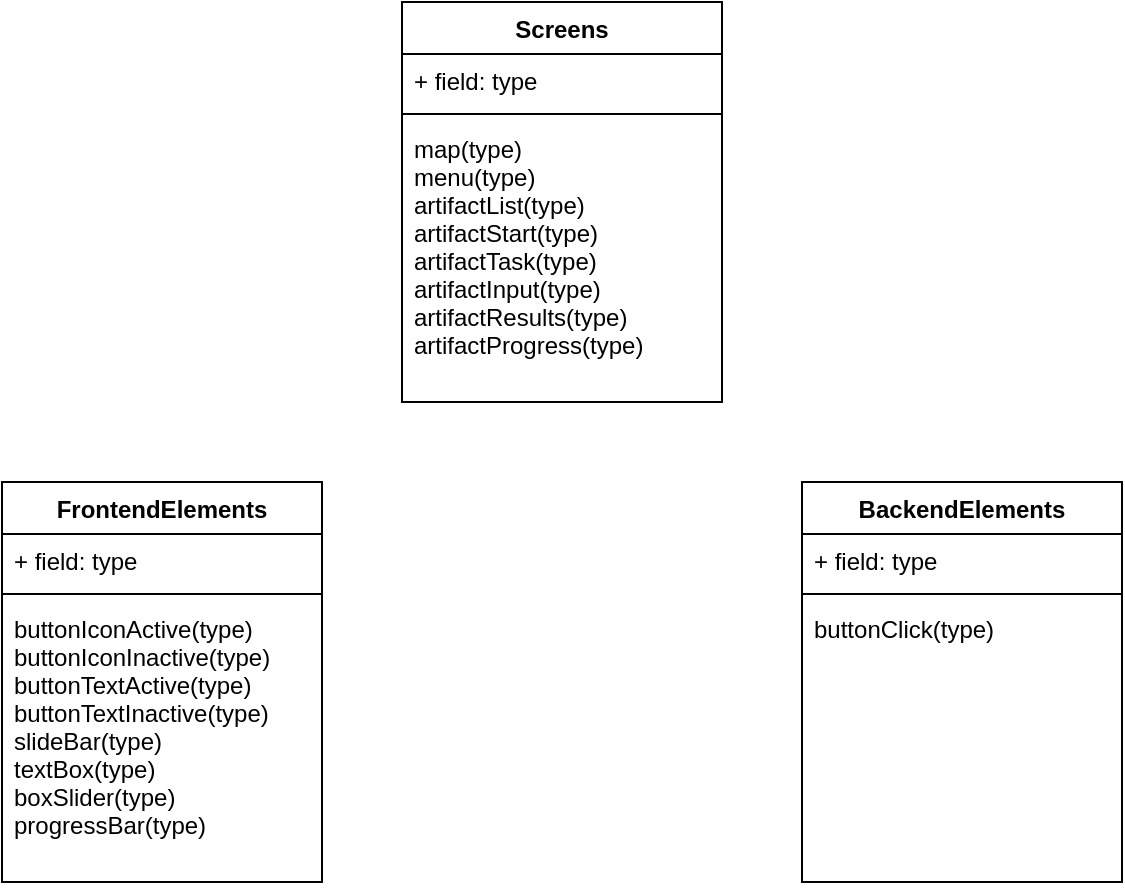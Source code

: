 <mxfile>
    <diagram id="RA13KTqHYpOi1XIa7fJ6" name="Version1">
        <mxGraphModel dx="1319" dy="900" grid="1" gridSize="10" guides="1" tooltips="1" connect="1" arrows="1" fold="1" page="1" pageScale="1" pageWidth="827" pageHeight="1169" background="none" math="0" shadow="0">
            <root>
                <mxCell id="0"/>
                <mxCell id="1" parent="0"/>
                <mxCell id="KHYODTbMF9Uqt2tRHVDx-13" value="FrontendElements" style="swimlane;fontStyle=1;align=center;verticalAlign=top;childLayout=stackLayout;horizontal=1;startSize=26;horizontalStack=0;resizeParent=1;resizeParentMax=0;resizeLast=0;collapsible=1;marginBottom=0;" parent="1" vertex="1">
                    <mxGeometry x="80" y="280" width="160" height="200" as="geometry"/>
                </mxCell>
                <mxCell id="KHYODTbMF9Uqt2tRHVDx-14" value="+ field: type" style="text;strokeColor=none;fillColor=none;align=left;verticalAlign=top;spacingLeft=4;spacingRight=4;overflow=hidden;rotatable=0;points=[[0,0.5],[1,0.5]];portConstraint=eastwest;" parent="KHYODTbMF9Uqt2tRHVDx-13" vertex="1">
                    <mxGeometry y="26" width="160" height="26" as="geometry"/>
                </mxCell>
                <mxCell id="KHYODTbMF9Uqt2tRHVDx-15" value="" style="line;strokeWidth=1;fillColor=none;align=left;verticalAlign=middle;spacingTop=-1;spacingLeft=3;spacingRight=3;rotatable=0;labelPosition=right;points=[];portConstraint=eastwest;" parent="KHYODTbMF9Uqt2tRHVDx-13" vertex="1">
                    <mxGeometry y="52" width="160" height="8" as="geometry"/>
                </mxCell>
                <mxCell id="KHYODTbMF9Uqt2tRHVDx-16" value="buttonIconActive(type)&#10;buttonIconInactive(type)&#10;buttonTextActive(type)&#10;buttonTextInactive(type)&#10;slideBar(type)&#10;textBox(type)&#10;boxSlider(type)&#10;progressBar(type)&#10;&#10;&#10;" style="text;strokeColor=none;fillColor=none;align=left;verticalAlign=top;spacingLeft=4;spacingRight=4;overflow=hidden;rotatable=0;points=[[0,0.5],[1,0.5]];portConstraint=eastwest;" parent="KHYODTbMF9Uqt2tRHVDx-13" vertex="1">
                    <mxGeometry y="60" width="160" height="140" as="geometry"/>
                </mxCell>
                <mxCell id="KHYODTbMF9Uqt2tRHVDx-17" value="Screens" style="swimlane;fontStyle=1;align=center;verticalAlign=top;childLayout=stackLayout;horizontal=1;startSize=26;horizontalStack=0;resizeParent=1;resizeParentMax=0;resizeLast=0;collapsible=1;marginBottom=0;" parent="1" vertex="1">
                    <mxGeometry x="280" y="40" width="160" height="200" as="geometry">
                        <mxRectangle x="280" y="40" width="80" height="26" as="alternateBounds"/>
                    </mxGeometry>
                </mxCell>
                <mxCell id="KHYODTbMF9Uqt2tRHVDx-18" value="+ field: type" style="text;strokeColor=none;fillColor=none;align=left;verticalAlign=top;spacingLeft=4;spacingRight=4;overflow=hidden;rotatable=0;points=[[0,0.5],[1,0.5]];portConstraint=eastwest;" parent="KHYODTbMF9Uqt2tRHVDx-17" vertex="1">
                    <mxGeometry y="26" width="160" height="26" as="geometry"/>
                </mxCell>
                <mxCell id="KHYODTbMF9Uqt2tRHVDx-19" value="" style="line;strokeWidth=1;fillColor=none;align=left;verticalAlign=middle;spacingTop=-1;spacingLeft=3;spacingRight=3;rotatable=0;labelPosition=right;points=[];portConstraint=eastwest;" parent="KHYODTbMF9Uqt2tRHVDx-17" vertex="1">
                    <mxGeometry y="52" width="160" height="8" as="geometry"/>
                </mxCell>
                <mxCell id="KHYODTbMF9Uqt2tRHVDx-20" value="map(type)&#10;menu(type)&#10;artifactList(type)&#10;artifactStart(type)&#10;artifactTask(type)&#10;artifactInput(type)&#10;artifactResults(type)&#10;artifactProgress(type)" style="text;strokeColor=none;fillColor=none;align=left;verticalAlign=top;spacingLeft=4;spacingRight=4;overflow=hidden;rotatable=0;points=[[0,0.5],[1,0.5]];portConstraint=eastwest;" parent="KHYODTbMF9Uqt2tRHVDx-17" vertex="1">
                    <mxGeometry y="60" width="160" height="140" as="geometry"/>
                </mxCell>
                <mxCell id="0L_TFeR_9ZBRaMzoQOi--1" value="BackendElements" style="swimlane;fontStyle=1;align=center;verticalAlign=top;childLayout=stackLayout;horizontal=1;startSize=26;horizontalStack=0;resizeParent=1;resizeParentMax=0;resizeLast=0;collapsible=1;marginBottom=0;" parent="1" vertex="1">
                    <mxGeometry x="480" y="280" width="160" height="200" as="geometry"/>
                </mxCell>
                <mxCell id="0L_TFeR_9ZBRaMzoQOi--2" value="+ field: type" style="text;strokeColor=none;fillColor=none;align=left;verticalAlign=top;spacingLeft=4;spacingRight=4;overflow=hidden;rotatable=0;points=[[0,0.5],[1,0.5]];portConstraint=eastwest;" parent="0L_TFeR_9ZBRaMzoQOi--1" vertex="1">
                    <mxGeometry y="26" width="160" height="26" as="geometry"/>
                </mxCell>
                <mxCell id="0L_TFeR_9ZBRaMzoQOi--3" value="" style="line;strokeWidth=1;fillColor=none;align=left;verticalAlign=middle;spacingTop=-1;spacingLeft=3;spacingRight=3;rotatable=0;labelPosition=right;points=[];portConstraint=eastwest;" parent="0L_TFeR_9ZBRaMzoQOi--1" vertex="1">
                    <mxGeometry y="52" width="160" height="8" as="geometry"/>
                </mxCell>
                <mxCell id="0L_TFeR_9ZBRaMzoQOi--4" value="buttonClick(type)&#10;" style="text;strokeColor=none;fillColor=none;align=left;verticalAlign=top;spacingLeft=4;spacingRight=4;overflow=hidden;rotatable=0;points=[[0,0.5],[1,0.5]];portConstraint=eastwest;" parent="0L_TFeR_9ZBRaMzoQOi--1" vertex="1">
                    <mxGeometry y="60" width="160" height="140" as="geometry"/>
                </mxCell>
            </root>
        </mxGraphModel>
    </diagram>
    <diagram id="WBzpQqD0giaPxHZME1Q3" name="Version2">
        <mxGraphModel dx="1099" dy="750" grid="1" gridSize="10" guides="1" tooltips="1" connect="1" arrows="1" fold="1" page="1" pageScale="1" pageWidth="827" pageHeight="1169" math="0" shadow="0">
            <root>
                <mxCell id="rhlbqimN3HDKiPcZjt1G-0"/>
                <mxCell id="rhlbqimN3HDKiPcZjt1G-1" parent="rhlbqimN3HDKiPcZjt1G-0"/>
                <mxCell id="tRXYYjkocbcyxQh3FJ96-0" value="Image" style="swimlane;fontStyle=1;align=center;verticalAlign=top;childLayout=stackLayout;horizontal=1;startSize=26;horizontalStack=0;resizeParent=1;resizeParentMax=0;resizeLast=0;collapsible=1;marginBottom=0;" parent="rhlbqimN3HDKiPcZjt1G-1" vertex="1">
                    <mxGeometry x="640" y="40" width="160" height="140" as="geometry"/>
                </mxCell>
                <mxCell id="tRXYYjkocbcyxQh3FJ96-1" value="+ field: type" style="text;strokeColor=none;fillColor=none;align=left;verticalAlign=top;spacingLeft=4;spacingRight=4;overflow=hidden;rotatable=0;points=[[0,0.5],[1,0.5]];portConstraint=eastwest;" parent="tRXYYjkocbcyxQh3FJ96-0" vertex="1">
                    <mxGeometry y="26" width="160" height="26" as="geometry"/>
                </mxCell>
                <mxCell id="tRXYYjkocbcyxQh3FJ96-2" value="" style="line;strokeWidth=1;fillColor=none;align=left;verticalAlign=middle;spacingTop=-1;spacingLeft=3;spacingRight=3;rotatable=0;labelPosition=right;points=[];portConstraint=eastwest;" parent="tRXYYjkocbcyxQh3FJ96-0" vertex="1">
                    <mxGeometry y="52" width="160" height="8" as="geometry"/>
                </mxCell>
                <mxCell id="tRXYYjkocbcyxQh3FJ96-3" value="teaser(type)&#10;info(type)&#10;data(type)" style="text;strokeColor=none;fillColor=none;align=left;verticalAlign=top;spacingLeft=4;spacingRight=4;overflow=hidden;rotatable=0;points=[[0,0.5],[1,0.5]];portConstraint=eastwest;" parent="tRXYYjkocbcyxQh3FJ96-0" vertex="1">
                    <mxGeometry y="60" width="160" height="80" as="geometry"/>
                </mxCell>
                <mxCell id="tRXYYjkocbcyxQh3FJ96-4" value="Text" style="swimlane;fontStyle=1;align=center;verticalAlign=top;childLayout=stackLayout;horizontal=1;startSize=26;horizontalStack=0;resizeParent=1;resizeParentMax=0;resizeLast=0;collapsible=1;marginBottom=0;" parent="rhlbqimN3HDKiPcZjt1G-1" vertex="1">
                    <mxGeometry x="260" y="410" width="160" height="140" as="geometry"/>
                </mxCell>
                <mxCell id="tRXYYjkocbcyxQh3FJ96-5" value="+ field: type" style="text;strokeColor=none;fillColor=none;align=left;verticalAlign=top;spacingLeft=4;spacingRight=4;overflow=hidden;rotatable=0;points=[[0,0.5],[1,0.5]];portConstraint=eastwest;" parent="tRXYYjkocbcyxQh3FJ96-4" vertex="1">
                    <mxGeometry y="26" width="160" height="26" as="geometry"/>
                </mxCell>
                <mxCell id="tRXYYjkocbcyxQh3FJ96-6" value="" style="line;strokeWidth=1;fillColor=none;align=left;verticalAlign=middle;spacingTop=-1;spacingLeft=3;spacingRight=3;rotatable=0;labelPosition=right;points=[];portConstraint=eastwest;" parent="tRXYYjkocbcyxQh3FJ96-4" vertex="1">
                    <mxGeometry y="52" width="160" height="8" as="geometry"/>
                </mxCell>
                <mxCell id="tRXYYjkocbcyxQh3FJ96-7" value="teaser(type)&#10;info(type)&#10;data(type)" style="text;strokeColor=none;fillColor=none;align=left;verticalAlign=top;spacingLeft=4;spacingRight=4;overflow=hidden;rotatable=0;points=[[0,0.5],[1,0.5]];portConstraint=eastwest;" parent="tRXYYjkocbcyxQh3FJ96-4" vertex="1">
                    <mxGeometry y="60" width="160" height="80" as="geometry"/>
                </mxCell>
                <mxCell id="tRXYYjkocbcyxQh3FJ96-8" value="Button" style="swimlane;fontStyle=1;align=center;verticalAlign=top;childLayout=stackLayout;horizontal=1;startSize=26;horizontalStack=0;resizeParent=1;resizeParentMax=0;resizeLast=0;collapsible=1;marginBottom=0;" parent="rhlbqimN3HDKiPcZjt1G-1" vertex="1">
                    <mxGeometry x="40" y="240" width="160" height="200" as="geometry"/>
                </mxCell>
                <mxCell id="tRXYYjkocbcyxQh3FJ96-9" value="+ field: type" style="text;strokeColor=none;fillColor=none;align=left;verticalAlign=top;spacingLeft=4;spacingRight=4;overflow=hidden;rotatable=0;points=[[0,0.5],[1,0.5]];portConstraint=eastwest;" parent="tRXYYjkocbcyxQh3FJ96-8" vertex="1">
                    <mxGeometry y="26" width="160" height="26" as="geometry"/>
                </mxCell>
                <mxCell id="tRXYYjkocbcyxQh3FJ96-10" value="" style="line;strokeWidth=1;fillColor=none;align=left;verticalAlign=middle;spacingTop=-1;spacingLeft=3;spacingRight=3;rotatable=0;labelPosition=right;points=[];portConstraint=eastwest;" parent="tRXYYjkocbcyxQh3FJ96-8" vertex="1">
                    <mxGeometry y="52" width="160" height="8" as="geometry"/>
                </mxCell>
                <mxCell id="tRXYYjkocbcyxQh3FJ96-11" value="iconActive(type)&#10;iconInactive(type)&#10;mainActive(type)&#10;mainInactive&#10;textActive(type)&#10;textInactive(type)&#10;slideBar(type)&#10;boxSlider(type)" style="text;strokeColor=none;fillColor=none;align=left;verticalAlign=top;spacingLeft=4;spacingRight=4;overflow=hidden;rotatable=0;points=[[0,0.5],[1,0.5]];portConstraint=eastwest;" parent="tRXYYjkocbcyxQh3FJ96-8" vertex="1">
                    <mxGeometry y="60" width="160" height="140" as="geometry"/>
                </mxCell>
                <mxCell id="QToW42FV7lgDJAnpMxoy-0" value="Screen" style="swimlane;fontStyle=1;align=center;verticalAlign=top;childLayout=stackLayout;horizontal=1;startSize=26;horizontalStack=0;resizeParent=1;resizeParentMax=0;resizeLast=0;collapsible=1;marginBottom=0;" parent="rhlbqimN3HDKiPcZjt1G-1" vertex="1">
                    <mxGeometry x="280" y="40" width="160" height="200" as="geometry">
                        <mxRectangle x="280" y="40" width="80" height="26" as="alternateBounds"/>
                    </mxGeometry>
                </mxCell>
                <mxCell id="QToW42FV7lgDJAnpMxoy-1" value="+ field: type" style="text;strokeColor=none;fillColor=none;align=left;verticalAlign=top;spacingLeft=4;spacingRight=4;overflow=hidden;rotatable=0;points=[[0,0.5],[1,0.5]];portConstraint=eastwest;" parent="QToW42FV7lgDJAnpMxoy-0" vertex="1">
                    <mxGeometry y="26" width="160" height="26" as="geometry"/>
                </mxCell>
                <mxCell id="QToW42FV7lgDJAnpMxoy-2" value="" style="line;strokeWidth=1;fillColor=none;align=left;verticalAlign=middle;spacingTop=-1;spacingLeft=3;spacingRight=3;rotatable=0;labelPosition=right;points=[];portConstraint=eastwest;" parent="QToW42FV7lgDJAnpMxoy-0" vertex="1">
                    <mxGeometry y="52" width="160" height="8" as="geometry"/>
                </mxCell>
                <mxCell id="QToW42FV7lgDJAnpMxoy-3" value="map(type)&#10;menu(type)&#10;artifactList(type)&#10;artifactStart(type)&#10;artifactTask(type)&#10;artifactInput(type)&#10;artifactResults(type)&#10;artifactProgress(type)" style="text;strokeColor=none;fillColor=none;align=left;verticalAlign=top;spacingLeft=4;spacingRight=4;overflow=hidden;rotatable=0;points=[[0,0.5],[1,0.5]];portConstraint=eastwest;" parent="QToW42FV7lgDJAnpMxoy-0" vertex="1">
                    <mxGeometry y="60" width="160" height="140" as="geometry"/>
                </mxCell>
                <mxCell id="4GAbQzwLdec4f1wNTf0m-4" value="TaskElement" style="swimlane;fontStyle=1;align=center;verticalAlign=top;childLayout=stackLayout;horizontal=1;startSize=26;horizontalStack=0;resizeParent=1;resizeParentMax=0;resizeLast=0;collapsible=1;marginBottom=0;" parent="rhlbqimN3HDKiPcZjt1G-1" vertex="1">
                    <mxGeometry x="480" y="430" width="160" height="140" as="geometry"/>
                </mxCell>
                <mxCell id="4GAbQzwLdec4f1wNTf0m-5" value="+ field: type" style="text;strokeColor=none;fillColor=none;align=left;verticalAlign=top;spacingLeft=4;spacingRight=4;overflow=hidden;rotatable=0;points=[[0,0.5],[1,0.5]];portConstraint=eastwest;" parent="4GAbQzwLdec4f1wNTf0m-4" vertex="1">
                    <mxGeometry y="26" width="160" height="26" as="geometry"/>
                </mxCell>
                <mxCell id="4GAbQzwLdec4f1wNTf0m-6" value="" style="line;strokeWidth=1;fillColor=none;align=left;verticalAlign=middle;spacingTop=-1;spacingLeft=3;spacingRight=3;rotatable=0;labelPosition=right;points=[];portConstraint=eastwest;" parent="4GAbQzwLdec4f1wNTf0m-4" vertex="1">
                    <mxGeometry y="52" width="160" height="8" as="geometry"/>
                </mxCell>
                <mxCell id="4GAbQzwLdec4f1wNTf0m-7" value="textBoxInactive(type)&#10;textBoxActive(type)&#10;camera(type)&#10;surveyInactive(type)&#10;surveyActive(type)" style="text;strokeColor=none;fillColor=none;align=left;verticalAlign=top;spacingLeft=4;spacingRight=4;overflow=hidden;rotatable=0;points=[[0,0.5],[1,0.5]];portConstraint=eastwest;" parent="4GAbQzwLdec4f1wNTf0m-4" vertex="1">
                    <mxGeometry y="60" width="160" height="80" as="geometry"/>
                </mxCell>
                <mxCell id="4GAbQzwLdec4f1wNTf0m-12" value="Progress" style="swimlane;fontStyle=1;align=center;verticalAlign=top;childLayout=stackLayout;horizontal=1;startSize=26;horizontalStack=0;resizeParent=1;resizeParentMax=0;resizeLast=0;collapsible=1;marginBottom=0;" parent="rhlbqimN3HDKiPcZjt1G-1" vertex="1">
                    <mxGeometry x="640" y="240" width="160" height="140" as="geometry"/>
                </mxCell>
                <mxCell id="4GAbQzwLdec4f1wNTf0m-13" value="+ field: type" style="text;strokeColor=none;fillColor=none;align=left;verticalAlign=top;spacingLeft=4;spacingRight=4;overflow=hidden;rotatable=0;points=[[0,0.5],[1,0.5]];portConstraint=eastwest;" parent="4GAbQzwLdec4f1wNTf0m-12" vertex="1">
                    <mxGeometry y="26" width="160" height="26" as="geometry"/>
                </mxCell>
                <mxCell id="4GAbQzwLdec4f1wNTf0m-14" value="" style="line;strokeWidth=1;fillColor=none;align=left;verticalAlign=middle;spacingTop=-1;spacingLeft=3;spacingRight=3;rotatable=0;labelPosition=right;points=[];portConstraint=eastwest;" parent="4GAbQzwLdec4f1wNTf0m-12" vertex="1">
                    <mxGeometry y="52" width="160" height="8" as="geometry"/>
                </mxCell>
                <mxCell id="4GAbQzwLdec4f1wNTf0m-15" value="progressBar(type)" style="text;strokeColor=none;fillColor=none;align=left;verticalAlign=top;spacingLeft=4;spacingRight=4;overflow=hidden;rotatable=0;points=[[0,0.5],[1,0.5]];portConstraint=eastwest;" parent="4GAbQzwLdec4f1wNTf0m-12" vertex="1">
                    <mxGeometry y="60" width="160" height="80" as="geometry"/>
                </mxCell>
                <mxCell id="rqe2U-CVQ6_cmbee-0Rs-0" value="Action" style="swimlane;fontStyle=1;align=center;verticalAlign=top;childLayout=stackLayout;horizontal=1;startSize=26;horizontalStack=0;resizeParent=1;resizeParentMax=0;resizeLast=0;collapsible=1;marginBottom=0;" vertex="1" parent="rhlbqimN3HDKiPcZjt1G-1">
                    <mxGeometry x="40" y="540" width="160" height="170" as="geometry"/>
                </mxCell>
                <mxCell id="rqe2U-CVQ6_cmbee-0Rs-1" value="+ field: type" style="text;strokeColor=none;fillColor=none;align=left;verticalAlign=top;spacingLeft=4;spacingRight=4;overflow=hidden;rotatable=0;points=[[0,0.5],[1,0.5]];portConstraint=eastwest;" vertex="1" parent="rqe2U-CVQ6_cmbee-0Rs-0">
                    <mxGeometry y="26" width="160" height="26" as="geometry"/>
                </mxCell>
                <mxCell id="rqe2U-CVQ6_cmbee-0Rs-2" value="" style="line;strokeWidth=1;fillColor=none;align=left;verticalAlign=middle;spacingTop=-1;spacingLeft=3;spacingRight=3;rotatable=0;labelPosition=right;points=[];portConstraint=eastwest;" vertex="1" parent="rqe2U-CVQ6_cmbee-0Rs-0">
                    <mxGeometry y="52" width="160" height="8" as="geometry"/>
                </mxCell>
                <mxCell id="rqe2U-CVQ6_cmbee-0Rs-3" value="click(type)" style="text;strokeColor=none;fillColor=none;align=left;verticalAlign=top;spacingLeft=4;spacingRight=4;overflow=hidden;rotatable=0;points=[[0,0.5],[1,0.5]];portConstraint=eastwest;" vertex="1" parent="rqe2U-CVQ6_cmbee-0Rs-0">
                    <mxGeometry y="60" width="160" height="110" as="geometry"/>
                </mxCell>
                <mxCell id="rqe2U-CVQ6_cmbee-0Rs-5" value="Extends" style="endArrow=block;endSize=16;endFill=0;html=1;exitX=0.5;exitY=0;exitDx=0;exitDy=0;entryX=0.491;entryY=1.03;entryDx=0;entryDy=0;entryPerimeter=0;" edge="1" parent="rhlbqimN3HDKiPcZjt1G-1" source="rqe2U-CVQ6_cmbee-0Rs-0" target="tRXYYjkocbcyxQh3FJ96-11">
                    <mxGeometry width="160" relative="1" as="geometry">
                        <mxPoint x="290" y="510" as="sourcePoint"/>
                        <mxPoint x="450" y="510" as="targetPoint"/>
                    </mxGeometry>
                </mxCell>
                <mxCell id="rqe2U-CVQ6_cmbee-0Rs-10" value="" style="endArrow=diamondThin;endFill=1;endSize=24;html=1;exitX=0.5;exitY=0;exitDx=0;exitDy=0;entryX=0.36;entryY=1;entryDx=0;entryDy=0;entryPerimeter=0;" edge="1" parent="rhlbqimN3HDKiPcZjt1G-1" source="tRXYYjkocbcyxQh3FJ96-4" target="QToW42FV7lgDJAnpMxoy-3">
                    <mxGeometry width="160" relative="1" as="geometry">
                        <mxPoint x="340" y="300" as="sourcePoint"/>
                        <mxPoint x="500" y="300" as="targetPoint"/>
                    </mxGeometry>
                </mxCell>
                <mxCell id="rqe2U-CVQ6_cmbee-0Rs-11" value="" style="endArrow=diamondThin;endFill=1;endSize=24;html=1;exitX=0.5;exitY=0;exitDx=0;exitDy=0;entryX=0.741;entryY=1.006;entryDx=0;entryDy=0;entryPerimeter=0;" edge="1" parent="rhlbqimN3HDKiPcZjt1G-1" source="4GAbQzwLdec4f1wNTf0m-4" target="QToW42FV7lgDJAnpMxoy-3">
                    <mxGeometry width="160" relative="1" as="geometry">
                        <mxPoint x="350" y="420" as="sourcePoint"/>
                        <mxPoint x="347.6" y="250" as="targetPoint"/>
                    </mxGeometry>
                </mxCell>
                <mxCell id="rqe2U-CVQ6_cmbee-0Rs-12" value="" style="endArrow=diamondThin;endFill=1;endSize=24;html=1;exitX=-0.02;exitY=0.281;exitDx=0;exitDy=0;entryX=1.006;entryY=0.762;entryDx=0;entryDy=0;entryPerimeter=0;exitPerimeter=0;" edge="1" parent="rhlbqimN3HDKiPcZjt1G-1" source="4GAbQzwLdec4f1wNTf0m-15" target="QToW42FV7lgDJAnpMxoy-3">
                    <mxGeometry width="160" relative="1" as="geometry">
                        <mxPoint x="570" y="440" as="sourcePoint"/>
                        <mxPoint x="408.56" y="250.84" as="targetPoint"/>
                    </mxGeometry>
                </mxCell>
                <mxCell id="rqe2U-CVQ6_cmbee-0Rs-13" value="" style="endArrow=diamondThin;endFill=1;endSize=24;html=1;exitX=0;exitY=0.5;exitDx=0;exitDy=0;entryX=1.027;entryY=0.28;entryDx=0;entryDy=0;entryPerimeter=0;" edge="1" parent="rhlbqimN3HDKiPcZjt1G-1" source="tRXYYjkocbcyxQh3FJ96-3" target="QToW42FV7lgDJAnpMxoy-3">
                    <mxGeometry width="160" relative="1" as="geometry">
                        <mxPoint x="646.8" y="332.48" as="sourcePoint"/>
                        <mxPoint x="450.96" y="216.68" as="targetPoint"/>
                    </mxGeometry>
                </mxCell>
                <mxCell id="rqe2U-CVQ6_cmbee-0Rs-14" value="" style="endArrow=diamondThin;endFill=1;endSize=24;html=1;exitX=0.5;exitY=0;exitDx=0;exitDy=0;entryX=-0.004;entryY=0.113;entryDx=0;entryDy=0;entryPerimeter=0;" edge="1" parent="rhlbqimN3HDKiPcZjt1G-1" source="tRXYYjkocbcyxQh3FJ96-8" target="QToW42FV7lgDJAnpMxoy-3">
                    <mxGeometry width="160" relative="1" as="geometry">
                        <mxPoint x="650.0" y="150" as="sourcePoint"/>
                        <mxPoint x="454.32" y="149.2" as="targetPoint"/>
                    </mxGeometry>
                </mxCell>
            </root>
        </mxGraphModel>
    </diagram>
</mxfile>